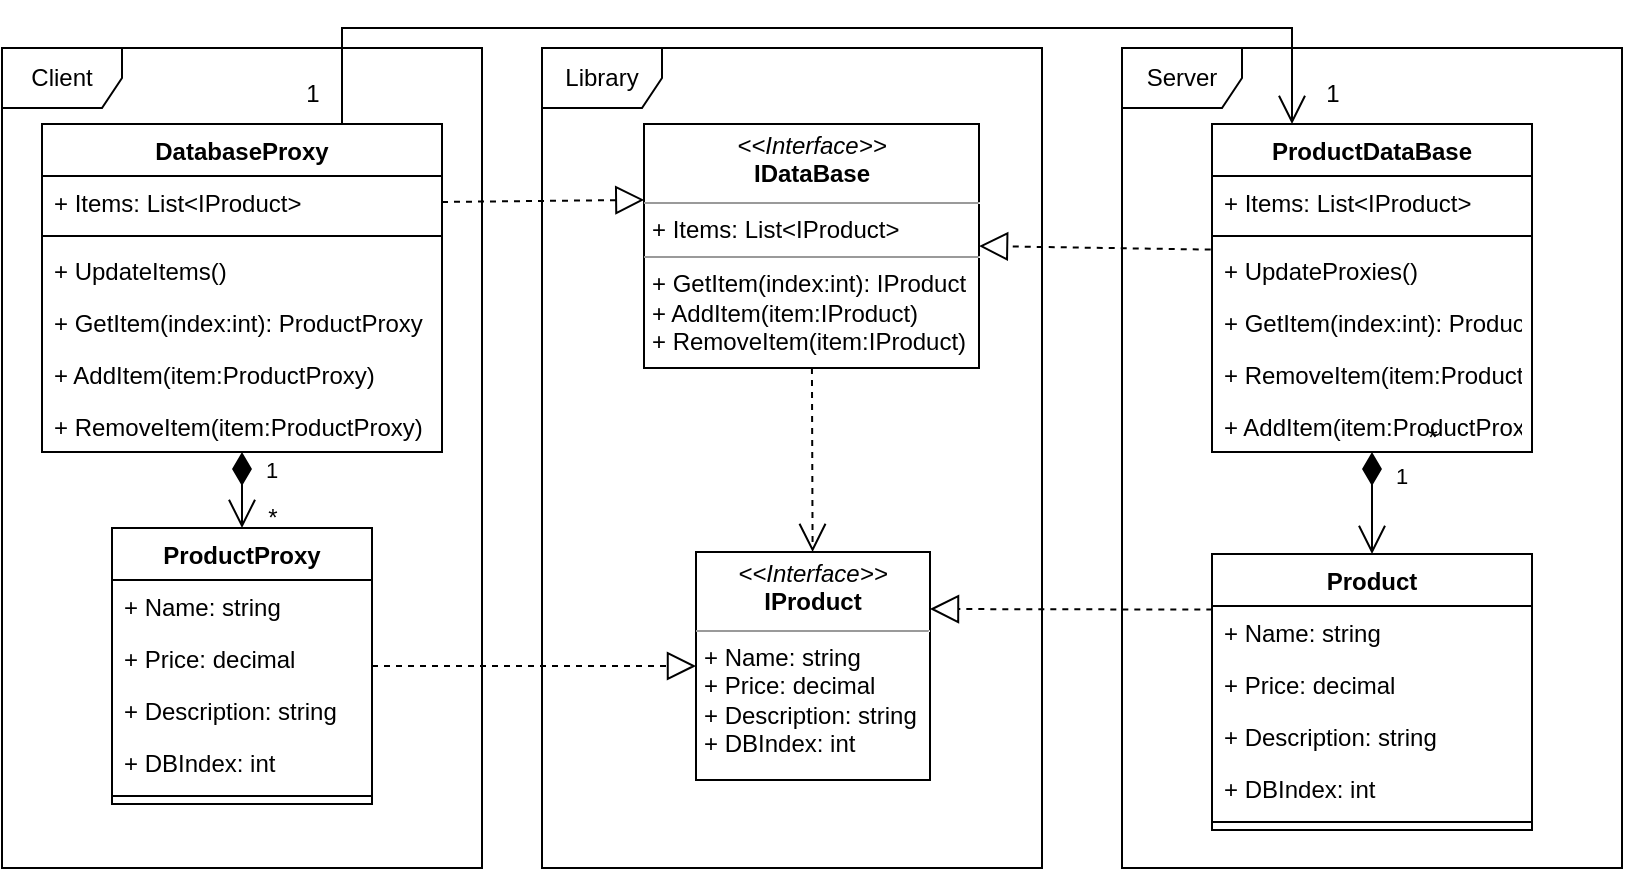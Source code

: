 <mxfile version="20.5.1" type="github">
  <diagram id="Bmt_lRgDv68u9ksq4-0J" name="Page-1">
    <mxGraphModel dx="2062" dy="1118" grid="1" gridSize="10" guides="1" tooltips="1" connect="1" arrows="1" fold="1" page="1" pageScale="1" pageWidth="850" pageHeight="1100" math="0" shadow="0">
      <root>
        <mxCell id="0" />
        <mxCell id="1" parent="0" />
        <mxCell id="EPyBf7OxG0uWwjuOQmcF-24" value="Server" style="shape=umlFrame;whiteSpace=wrap;html=1;" parent="1" vertex="1">
          <mxGeometry x="580" y="30" width="250" height="410" as="geometry" />
        </mxCell>
        <mxCell id="EPyBf7OxG0uWwjuOQmcF-22" value="Client" style="shape=umlFrame;whiteSpace=wrap;html=1;" parent="1" vertex="1">
          <mxGeometry x="20" y="30" width="240" height="410" as="geometry" />
        </mxCell>
        <mxCell id="EPyBf7OxG0uWwjuOQmcF-23" value="Library" style="shape=umlFrame;whiteSpace=wrap;html=1;" parent="1" vertex="1">
          <mxGeometry x="290" y="30" width="250" height="410" as="geometry" />
        </mxCell>
        <mxCell id="EPyBf7OxG0uWwjuOQmcF-2" value="&lt;p style=&quot;margin:0px;margin-top:4px;text-align:center;&quot;&gt;&lt;i&gt;&amp;lt;&amp;lt;Interface&amp;gt;&amp;gt;&lt;/i&gt;&lt;br&gt;&lt;b&gt;IProduct&lt;/b&gt;&lt;/p&gt;&lt;hr size=&quot;1&quot;&gt;&lt;p style=&quot;margin:0px;margin-left:4px;&quot;&gt;+ Name: string&lt;br&gt;+ Price: decimal&lt;/p&gt;&lt;p style=&quot;margin:0px;margin-left:4px;&quot;&gt;+ Description: string&lt;/p&gt;&lt;p style=&quot;margin:0px;margin-left:4px;&quot;&gt;+ DBIndex: int&lt;/p&gt;" style="verticalAlign=top;align=left;overflow=fill;fontSize=12;fontFamily=Helvetica;html=1;" parent="1" vertex="1">
          <mxGeometry x="367" y="282" width="117" height="114" as="geometry" />
        </mxCell>
        <mxCell id="EPyBf7OxG0uWwjuOQmcF-4" value="DatabaseProxy" style="swimlane;fontStyle=1;align=center;verticalAlign=top;childLayout=stackLayout;horizontal=1;startSize=26;horizontalStack=0;resizeParent=1;resizeParentMax=0;resizeLast=0;collapsible=1;marginBottom=0;" parent="1" vertex="1">
          <mxGeometry x="40" y="68" width="200" height="164" as="geometry" />
        </mxCell>
        <mxCell id="EPyBf7OxG0uWwjuOQmcF-5" value="+ Items: List&lt;IProduct&gt;" style="text;strokeColor=none;fillColor=none;align=left;verticalAlign=top;spacingLeft=4;spacingRight=4;overflow=hidden;rotatable=0;points=[[0,0.5],[1,0.5]];portConstraint=eastwest;" parent="EPyBf7OxG0uWwjuOQmcF-4" vertex="1">
          <mxGeometry y="26" width="200" height="26" as="geometry" />
        </mxCell>
        <mxCell id="EPyBf7OxG0uWwjuOQmcF-6" value="" style="line;strokeWidth=1;fillColor=none;align=left;verticalAlign=middle;spacingTop=-1;spacingLeft=3;spacingRight=3;rotatable=0;labelPosition=right;points=[];portConstraint=eastwest;strokeColor=inherit;" parent="EPyBf7OxG0uWwjuOQmcF-4" vertex="1">
          <mxGeometry y="52" width="200" height="8" as="geometry" />
        </mxCell>
        <mxCell id="EPyBf7OxG0uWwjuOQmcF-7" value="+ UpdateItems()" style="text;strokeColor=none;fillColor=none;align=left;verticalAlign=top;spacingLeft=4;spacingRight=4;overflow=hidden;rotatable=0;points=[[0,0.5],[1,0.5]];portConstraint=eastwest;" parent="EPyBf7OxG0uWwjuOQmcF-4" vertex="1">
          <mxGeometry y="60" width="200" height="26" as="geometry" />
        </mxCell>
        <mxCell id="FnCxILZUfwlfUUYT2TSg-25" value="+ GetItem(index:int): ProductProxy" style="text;strokeColor=none;fillColor=none;align=left;verticalAlign=top;spacingLeft=4;spacingRight=4;overflow=hidden;rotatable=0;points=[[0,0.5],[1,0.5]];portConstraint=eastwest;" parent="EPyBf7OxG0uWwjuOQmcF-4" vertex="1">
          <mxGeometry y="86" width="200" height="26" as="geometry" />
        </mxCell>
        <mxCell id="FnCxILZUfwlfUUYT2TSg-23" value="+ AddItem(item:ProductProxy)" style="text;strokeColor=none;fillColor=none;align=left;verticalAlign=top;spacingLeft=4;spacingRight=4;overflow=hidden;rotatable=0;points=[[0,0.5],[1,0.5]];portConstraint=eastwest;" parent="EPyBf7OxG0uWwjuOQmcF-4" vertex="1">
          <mxGeometry y="112" width="200" height="26" as="geometry" />
        </mxCell>
        <mxCell id="FnCxILZUfwlfUUYT2TSg-24" value="+ RemoveItem(item:ProductProxy)" style="text;strokeColor=none;fillColor=none;align=left;verticalAlign=top;spacingLeft=4;spacingRight=4;overflow=hidden;rotatable=0;points=[[0,0.5],[1,0.5]];portConstraint=eastwest;" parent="EPyBf7OxG0uWwjuOQmcF-4" vertex="1">
          <mxGeometry y="138" width="200" height="26" as="geometry" />
        </mxCell>
        <mxCell id="EPyBf7OxG0uWwjuOQmcF-9" value="ProductDataBase" style="swimlane;fontStyle=1;align=center;verticalAlign=top;childLayout=stackLayout;horizontal=1;startSize=26;horizontalStack=0;resizeParent=1;resizeParentMax=0;resizeLast=0;collapsible=1;marginBottom=0;" parent="1" vertex="1">
          <mxGeometry x="625" y="68" width="160" height="164" as="geometry" />
        </mxCell>
        <mxCell id="EPyBf7OxG0uWwjuOQmcF-10" value="+ Items: List&lt;IProduct&gt;" style="text;strokeColor=none;fillColor=none;align=left;verticalAlign=top;spacingLeft=4;spacingRight=4;overflow=hidden;rotatable=0;points=[[0,0.5],[1,0.5]];portConstraint=eastwest;" parent="EPyBf7OxG0uWwjuOQmcF-9" vertex="1">
          <mxGeometry y="26" width="160" height="26" as="geometry" />
        </mxCell>
        <mxCell id="EPyBf7OxG0uWwjuOQmcF-11" value="" style="line;strokeWidth=1;fillColor=none;align=left;verticalAlign=middle;spacingTop=-1;spacingLeft=3;spacingRight=3;rotatable=0;labelPosition=right;points=[];portConstraint=eastwest;strokeColor=inherit;" parent="EPyBf7OxG0uWwjuOQmcF-9" vertex="1">
          <mxGeometry y="52" width="160" height="8" as="geometry" />
        </mxCell>
        <mxCell id="EPyBf7OxG0uWwjuOQmcF-12" value="+ UpdateProxies()" style="text;strokeColor=none;fillColor=none;align=left;verticalAlign=top;spacingLeft=4;spacingRight=4;overflow=hidden;rotatable=0;points=[[0,0.5],[1,0.5]];portConstraint=eastwest;" parent="EPyBf7OxG0uWwjuOQmcF-9" vertex="1">
          <mxGeometry y="60" width="160" height="26" as="geometry" />
        </mxCell>
        <mxCell id="FnCxILZUfwlfUUYT2TSg-26" value="+ GetItem(index:int): ProductProxy" style="text;strokeColor=none;fillColor=none;align=left;verticalAlign=top;spacingLeft=4;spacingRight=4;overflow=hidden;rotatable=0;points=[[0,0.5],[1,0.5]];portConstraint=eastwest;" parent="EPyBf7OxG0uWwjuOQmcF-9" vertex="1">
          <mxGeometry y="86" width="160" height="26" as="geometry" />
        </mxCell>
        <mxCell id="FnCxILZUfwlfUUYT2TSg-28" value="+ RemoveItem(item:ProductProxy)" style="text;strokeColor=none;fillColor=none;align=left;verticalAlign=top;spacingLeft=4;spacingRight=4;overflow=hidden;rotatable=0;points=[[0,0.5],[1,0.5]];portConstraint=eastwest;" parent="EPyBf7OxG0uWwjuOQmcF-9" vertex="1">
          <mxGeometry y="112" width="160" height="26" as="geometry" />
        </mxCell>
        <mxCell id="FnCxILZUfwlfUUYT2TSg-27" value="+ AddItem(item:ProductProxy)" style="text;strokeColor=none;fillColor=none;align=left;verticalAlign=top;spacingLeft=4;spacingRight=4;overflow=hidden;rotatable=0;points=[[0,0.5],[1,0.5]];portConstraint=eastwest;" parent="EPyBf7OxG0uWwjuOQmcF-9" vertex="1">
          <mxGeometry y="138" width="160" height="26" as="geometry" />
        </mxCell>
        <mxCell id="EPyBf7OxG0uWwjuOQmcF-25" value="ProductProxy" style="swimlane;fontStyle=1;align=center;verticalAlign=top;childLayout=stackLayout;horizontal=1;startSize=26;horizontalStack=0;resizeParent=1;resizeParentMax=0;resizeLast=0;collapsible=1;marginBottom=0;" parent="1" vertex="1">
          <mxGeometry x="75" y="270" width="130" height="138" as="geometry" />
        </mxCell>
        <mxCell id="EPyBf7OxG0uWwjuOQmcF-26" value="+ Name: string" style="text;strokeColor=none;fillColor=none;align=left;verticalAlign=top;spacingLeft=4;spacingRight=4;overflow=hidden;rotatable=0;points=[[0,0.5],[1,0.5]];portConstraint=eastwest;" parent="EPyBf7OxG0uWwjuOQmcF-25" vertex="1">
          <mxGeometry y="26" width="130" height="26" as="geometry" />
        </mxCell>
        <mxCell id="EPyBf7OxG0uWwjuOQmcF-29" value="+ Price: decimal" style="text;strokeColor=none;fillColor=none;align=left;verticalAlign=top;spacingLeft=4;spacingRight=4;overflow=hidden;rotatable=0;points=[[0,0.5],[1,0.5]];portConstraint=eastwest;" parent="EPyBf7OxG0uWwjuOQmcF-25" vertex="1">
          <mxGeometry y="52" width="130" height="26" as="geometry" />
        </mxCell>
        <mxCell id="EPyBf7OxG0uWwjuOQmcF-30" value="+ Description: string" style="text;strokeColor=none;fillColor=none;align=left;verticalAlign=top;spacingLeft=4;spacingRight=4;overflow=hidden;rotatable=0;points=[[0,0.5],[1,0.5]];portConstraint=eastwest;" parent="EPyBf7OxG0uWwjuOQmcF-25" vertex="1">
          <mxGeometry y="78" width="130" height="26" as="geometry" />
        </mxCell>
        <mxCell id="FnCxILZUfwlfUUYT2TSg-29" value="+ DBIndex: int" style="text;strokeColor=none;fillColor=none;align=left;verticalAlign=top;spacingLeft=4;spacingRight=4;overflow=hidden;rotatable=0;points=[[0,0.5],[1,0.5]];portConstraint=eastwest;" parent="EPyBf7OxG0uWwjuOQmcF-25" vertex="1">
          <mxGeometry y="104" width="130" height="26" as="geometry" />
        </mxCell>
        <mxCell id="EPyBf7OxG0uWwjuOQmcF-27" value="" style="line;strokeWidth=1;fillColor=none;align=left;verticalAlign=middle;spacingTop=-1;spacingLeft=3;spacingRight=3;rotatable=0;labelPosition=right;points=[];portConstraint=eastwest;strokeColor=inherit;" parent="EPyBf7OxG0uWwjuOQmcF-25" vertex="1">
          <mxGeometry y="130" width="130" height="8" as="geometry" />
        </mxCell>
        <mxCell id="FnCxILZUfwlfUUYT2TSg-6" value="Product" style="swimlane;fontStyle=1;align=center;verticalAlign=top;childLayout=stackLayout;horizontal=1;startSize=26;horizontalStack=0;resizeParent=1;resizeParentMax=0;resizeLast=0;collapsible=1;marginBottom=0;" parent="1" vertex="1">
          <mxGeometry x="625" y="283" width="160" height="138" as="geometry" />
        </mxCell>
        <mxCell id="FnCxILZUfwlfUUYT2TSg-7" value="+ Name: string" style="text;strokeColor=none;fillColor=none;align=left;verticalAlign=top;spacingLeft=4;spacingRight=4;overflow=hidden;rotatable=0;points=[[0,0.5],[1,0.5]];portConstraint=eastwest;" parent="FnCxILZUfwlfUUYT2TSg-6" vertex="1">
          <mxGeometry y="26" width="160" height="26" as="geometry" />
        </mxCell>
        <mxCell id="FnCxILZUfwlfUUYT2TSg-10" value="+ Price: decimal" style="text;strokeColor=none;fillColor=none;align=left;verticalAlign=top;spacingLeft=4;spacingRight=4;overflow=hidden;rotatable=0;points=[[0,0.5],[1,0.5]];portConstraint=eastwest;" parent="FnCxILZUfwlfUUYT2TSg-6" vertex="1">
          <mxGeometry y="52" width="160" height="26" as="geometry" />
        </mxCell>
        <mxCell id="FnCxILZUfwlfUUYT2TSg-11" value="+ Description: string" style="text;strokeColor=none;fillColor=none;align=left;verticalAlign=top;spacingLeft=4;spacingRight=4;overflow=hidden;rotatable=0;points=[[0,0.5],[1,0.5]];portConstraint=eastwest;" parent="FnCxILZUfwlfUUYT2TSg-6" vertex="1">
          <mxGeometry y="78" width="160" height="26" as="geometry" />
        </mxCell>
        <mxCell id="FnCxILZUfwlfUUYT2TSg-32" value="+ DBIndex: int" style="text;strokeColor=none;fillColor=none;align=left;verticalAlign=top;spacingLeft=4;spacingRight=4;overflow=hidden;rotatable=0;points=[[0,0.5],[1,0.5]];portConstraint=eastwest;" parent="FnCxILZUfwlfUUYT2TSg-6" vertex="1">
          <mxGeometry y="104" width="160" height="26" as="geometry" />
        </mxCell>
        <mxCell id="FnCxILZUfwlfUUYT2TSg-8" value="" style="line;strokeWidth=1;fillColor=none;align=left;verticalAlign=middle;spacingTop=-1;spacingLeft=3;spacingRight=3;rotatable=0;labelPosition=right;points=[];portConstraint=eastwest;strokeColor=inherit;" parent="FnCxILZUfwlfUUYT2TSg-6" vertex="1">
          <mxGeometry y="130" width="160" height="8" as="geometry" />
        </mxCell>
        <mxCell id="FnCxILZUfwlfUUYT2TSg-16" value="&lt;p style=&quot;margin:0px;margin-top:4px;text-align:center;&quot;&gt;&lt;i&gt;&amp;lt;&amp;lt;Interface&amp;gt;&amp;gt;&lt;/i&gt;&lt;br&gt;&lt;b&gt;IDataBase&lt;/b&gt;&lt;/p&gt;&lt;hr size=&quot;1&quot;&gt;&lt;p style=&quot;margin:0px;margin-left:4px;&quot;&gt;+ Items: List&amp;lt;IProduct&amp;gt;&lt;br&gt;&lt;/p&gt;&lt;hr size=&quot;1&quot;&gt;&lt;p style=&quot;margin:0px;margin-left:4px;&quot;&gt;+ GetItem(index:int): IProduct&lt;br&gt;&lt;/p&gt;&lt;p style=&quot;margin:0px;margin-left:4px;&quot;&gt;+ AddItem(item:IProduct)&lt;/p&gt;&lt;p style=&quot;margin:0px;margin-left:4px;&quot;&gt;+ RemoveItem(item:IProduct)&lt;/p&gt;" style="verticalAlign=top;align=left;overflow=fill;fontSize=12;fontFamily=Helvetica;html=1;" parent="1" vertex="1">
          <mxGeometry x="341" y="68" width="167.5" height="122" as="geometry" />
        </mxCell>
        <mxCell id="FnCxILZUfwlfUUYT2TSg-18" value="1" style="endArrow=open;html=1;endSize=12;startArrow=diamondThin;startSize=14;startFill=1;edgeStyle=orthogonalEdgeStyle;align=left;verticalAlign=bottom;rounded=0;" parent="1" source="EPyBf7OxG0uWwjuOQmcF-9" target="FnCxILZUfwlfUUYT2TSg-6" edge="1">
          <mxGeometry x="-0.2" y="10" relative="1" as="geometry">
            <mxPoint x="810" y="220" as="sourcePoint" />
            <mxPoint x="940" y="210" as="targetPoint" />
            <mxPoint as="offset" />
          </mxGeometry>
        </mxCell>
        <mxCell id="FnCxILZUfwlfUUYT2TSg-19" value="*" style="text;html=1;align=center;verticalAlign=middle;resizable=0;points=[];autosize=1;strokeColor=none;fillColor=none;" parent="1" vertex="1">
          <mxGeometry x="720" y="210" width="30" height="30" as="geometry" />
        </mxCell>
        <mxCell id="FnCxILZUfwlfUUYT2TSg-37" value="" style="endArrow=open;endSize=12;dashed=1;html=1;rounded=0;" parent="1" source="FnCxILZUfwlfUUYT2TSg-16" target="EPyBf7OxG0uWwjuOQmcF-2" edge="1">
          <mxGeometry width="160" relative="1" as="geometry">
            <mxPoint x="350" y="240" as="sourcePoint" />
            <mxPoint x="510" y="240" as="targetPoint" />
          </mxGeometry>
        </mxCell>
        <mxCell id="FnCxILZUfwlfUUYT2TSg-38" value="" style="endArrow=block;dashed=1;endFill=0;endSize=12;html=1;rounded=0;entryX=1;entryY=0.5;entryDx=0;entryDy=0;exitX=-0.004;exitY=0.108;exitDx=0;exitDy=0;exitPerimeter=0;" parent="1" source="EPyBf7OxG0uWwjuOQmcF-12" target="FnCxILZUfwlfUUYT2TSg-16" edge="1">
          <mxGeometry width="160" relative="1" as="geometry">
            <mxPoint x="380" y="290" as="sourcePoint" />
            <mxPoint x="550" y="180" as="targetPoint" />
          </mxGeometry>
        </mxCell>
        <mxCell id="FnCxILZUfwlfUUYT2TSg-39" value="" style="endArrow=block;dashed=1;endFill=0;endSize=12;html=1;rounded=0;exitX=0.001;exitY=0.069;exitDx=0;exitDy=0;entryX=1;entryY=0.25;entryDx=0;entryDy=0;exitPerimeter=0;" parent="1" source="FnCxILZUfwlfUUYT2TSg-7" target="EPyBf7OxG0uWwjuOQmcF-2" edge="1">
          <mxGeometry width="160" relative="1" as="geometry">
            <mxPoint x="460" y="500" as="sourcePoint" />
            <mxPoint x="620" y="500" as="targetPoint" />
          </mxGeometry>
        </mxCell>
        <mxCell id="FnCxILZUfwlfUUYT2TSg-40" value="" style="endArrow=block;dashed=1;endFill=0;endSize=12;html=1;rounded=0;" parent="1" source="EPyBf7OxG0uWwjuOQmcF-25" target="EPyBf7OxG0uWwjuOQmcF-2" edge="1">
          <mxGeometry width="160" relative="1" as="geometry">
            <mxPoint x="380" y="290" as="sourcePoint" />
            <mxPoint x="540" y="290" as="targetPoint" />
          </mxGeometry>
        </mxCell>
        <mxCell id="FnCxILZUfwlfUUYT2TSg-41" value="" style="endArrow=block;dashed=1;endFill=0;endSize=12;html=1;rounded=0;exitX=1;exitY=0.5;exitDx=0;exitDy=0;entryX=0.001;entryY=0.311;entryDx=0;entryDy=0;entryPerimeter=0;" parent="1" source="EPyBf7OxG0uWwjuOQmcF-5" target="FnCxILZUfwlfUUYT2TSg-16" edge="1">
          <mxGeometry width="160" relative="1" as="geometry">
            <mxPoint x="380" y="290" as="sourcePoint" />
            <mxPoint x="540" y="290" as="targetPoint" />
          </mxGeometry>
        </mxCell>
        <mxCell id="FnCxILZUfwlfUUYT2TSg-42" value="1" style="endArrow=open;html=1;endSize=12;startArrow=diamondThin;startSize=14;startFill=1;edgeStyle=orthogonalEdgeStyle;align=left;verticalAlign=bottom;rounded=0;" parent="1" source="EPyBf7OxG0uWwjuOQmcF-4" target="EPyBf7OxG0uWwjuOQmcF-25" edge="1">
          <mxGeometry x="-0.053" y="10" relative="1" as="geometry">
            <mxPoint x="230" y="500" as="sourcePoint" />
            <mxPoint x="390" y="500" as="targetPoint" />
            <mxPoint as="offset" />
          </mxGeometry>
        </mxCell>
        <mxCell id="FnCxILZUfwlfUUYT2TSg-43" value="*" style="text;html=1;align=center;verticalAlign=middle;resizable=0;points=[];autosize=1;strokeColor=none;fillColor=none;" parent="1" vertex="1">
          <mxGeometry x="140" y="250" width="30" height="30" as="geometry" />
        </mxCell>
        <mxCell id="FnCxILZUfwlfUUYT2TSg-44" value="" style="endArrow=open;endFill=1;endSize=12;html=1;rounded=0;exitX=0.75;exitY=0;exitDx=0;exitDy=0;entryX=0.25;entryY=0;entryDx=0;entryDy=0;" parent="1" source="EPyBf7OxG0uWwjuOQmcF-4" target="EPyBf7OxG0uWwjuOQmcF-9" edge="1">
          <mxGeometry width="160" relative="1" as="geometry">
            <mxPoint x="380" y="250" as="sourcePoint" />
            <mxPoint x="540" y="250" as="targetPoint" />
            <Array as="points">
              <mxPoint x="190" y="20" />
              <mxPoint x="665" y="20" />
            </Array>
          </mxGeometry>
        </mxCell>
        <mxCell id="FnCxILZUfwlfUUYT2TSg-45" value="1" style="text;html=1;align=center;verticalAlign=middle;resizable=0;points=[];autosize=1;strokeColor=none;fillColor=none;" parent="1" vertex="1">
          <mxGeometry x="160" y="38" width="30" height="30" as="geometry" />
        </mxCell>
        <mxCell id="FnCxILZUfwlfUUYT2TSg-46" value="1" style="text;html=1;align=center;verticalAlign=middle;resizable=0;points=[];autosize=1;strokeColor=none;fillColor=none;" parent="1" vertex="1">
          <mxGeometry x="670" y="38" width="30" height="30" as="geometry" />
        </mxCell>
      </root>
    </mxGraphModel>
  </diagram>
</mxfile>
